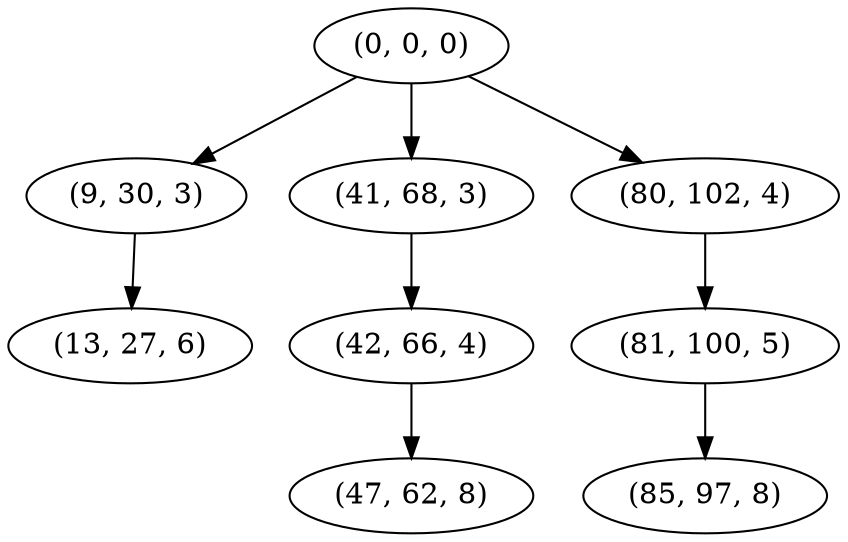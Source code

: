 digraph tree {
    "(0, 0, 0)";
    "(9, 30, 3)";
    "(13, 27, 6)";
    "(41, 68, 3)";
    "(42, 66, 4)";
    "(47, 62, 8)";
    "(80, 102, 4)";
    "(81, 100, 5)";
    "(85, 97, 8)";
    "(0, 0, 0)" -> "(9, 30, 3)";
    "(0, 0, 0)" -> "(41, 68, 3)";
    "(0, 0, 0)" -> "(80, 102, 4)";
    "(9, 30, 3)" -> "(13, 27, 6)";
    "(41, 68, 3)" -> "(42, 66, 4)";
    "(42, 66, 4)" -> "(47, 62, 8)";
    "(80, 102, 4)" -> "(81, 100, 5)";
    "(81, 100, 5)" -> "(85, 97, 8)";
}
